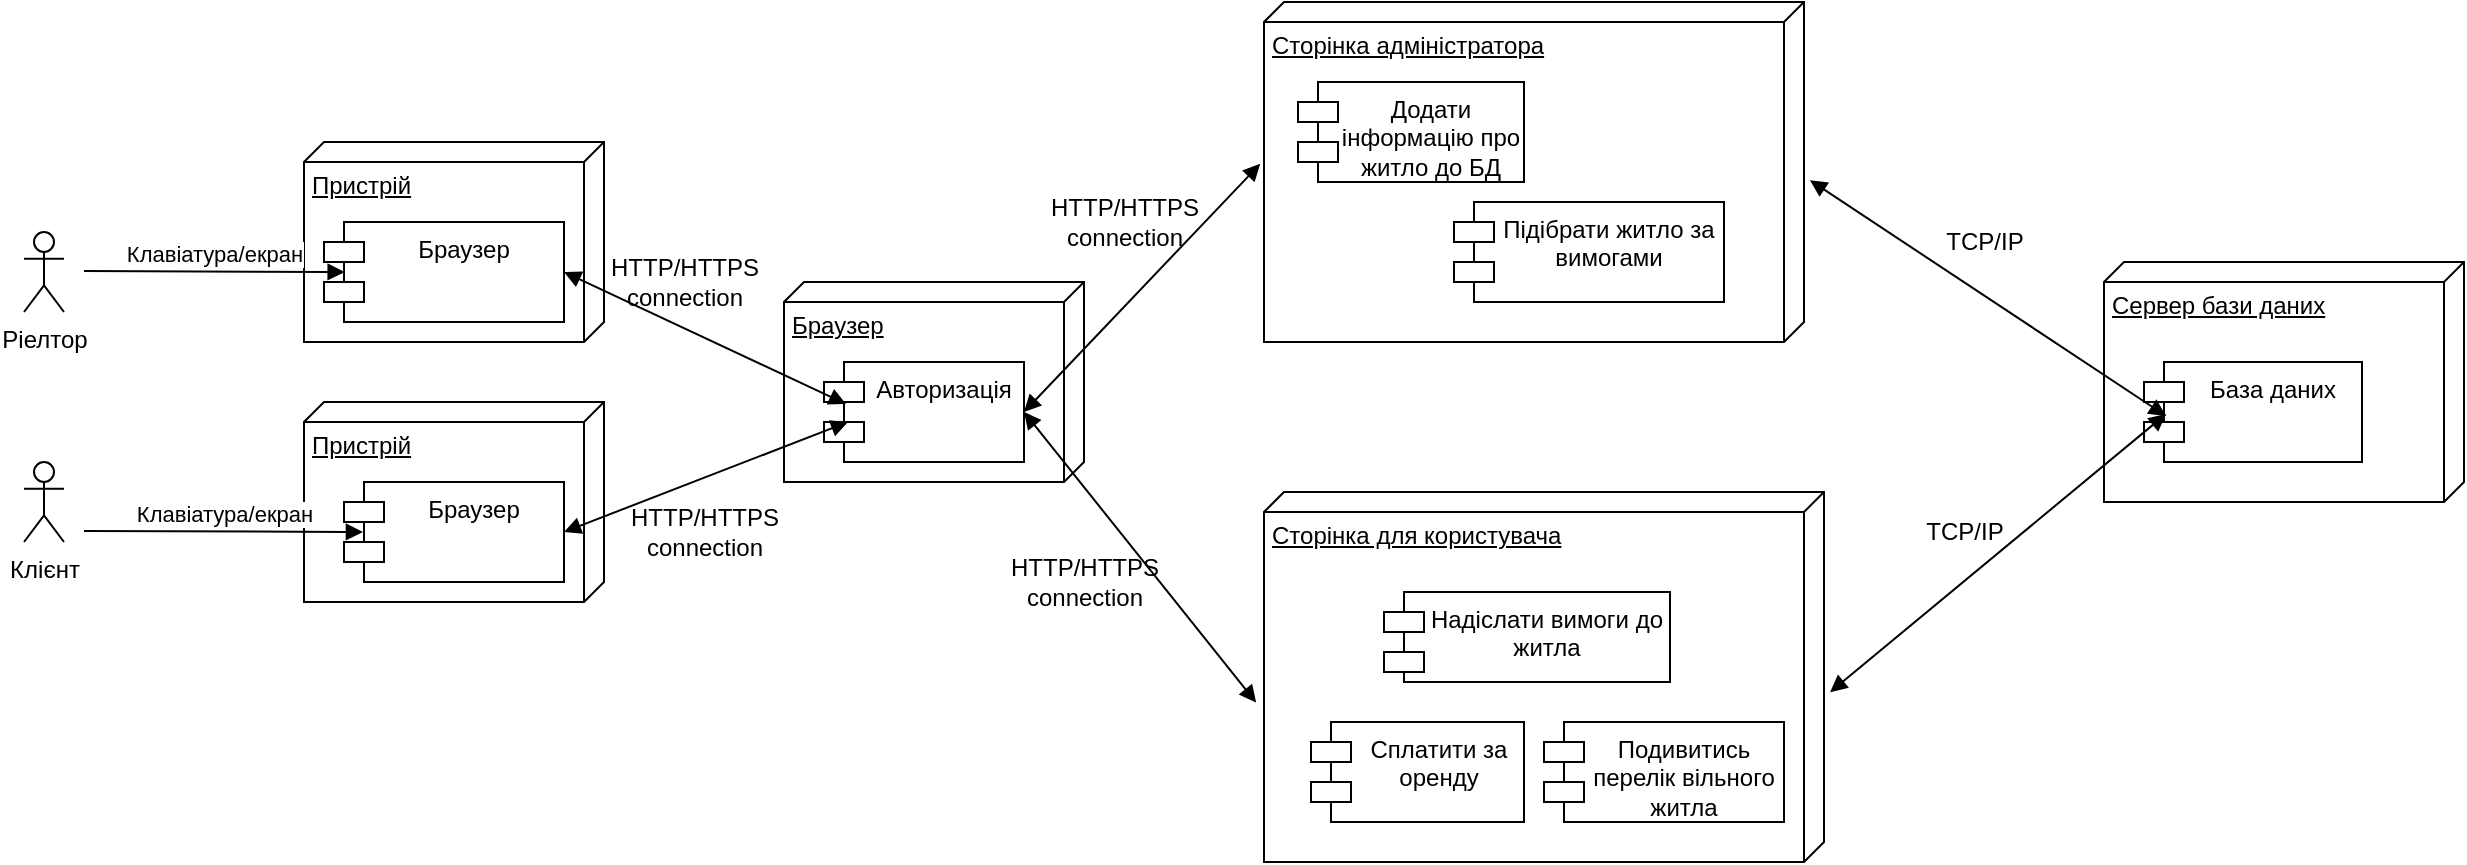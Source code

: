 <mxfile version="21.3.5" type="device">
  <diagram id="RWRZetnBqy2lrlB_OaMS" name="Страница 1">
    <mxGraphModel dx="1434" dy="2003" grid="1" gridSize="10" guides="1" tooltips="1" connect="1" arrows="1" fold="1" page="1" pageScale="1" pageWidth="827" pageHeight="1169" math="0" shadow="0">
      <root>
        <mxCell id="0" />
        <mxCell id="1" parent="0" />
        <mxCell id="jvKjf4ukHBIoRC0gIm7M-1" value="Клієнт" style="shape=umlActor;verticalLabelPosition=bottom;verticalAlign=top;html=1;" vertex="1" parent="1">
          <mxGeometry x="90" y="220" width="20" height="40" as="geometry" />
        </mxCell>
        <mxCell id="jvKjf4ukHBIoRC0gIm7M-2" value="Пристрій" style="verticalAlign=top;align=left;spacingTop=8;spacingLeft=2;spacingRight=12;shape=cube;size=10;direction=south;fontStyle=4;html=1;whiteSpace=wrap;" vertex="1" parent="1">
          <mxGeometry x="230" y="190" width="150" height="100" as="geometry" />
        </mxCell>
        <mxCell id="jvKjf4ukHBIoRC0gIm7M-3" value="Браузер" style="shape=module;align=left;spacingLeft=20;align=center;verticalAlign=top;whiteSpace=wrap;html=1;" vertex="1" parent="1">
          <mxGeometry x="250" y="230" width="110" height="50" as="geometry" />
        </mxCell>
        <mxCell id="jvKjf4ukHBIoRC0gIm7M-4" value="Клавіатура/екран" style="html=1;verticalAlign=bottom;endArrow=block;edgeStyle=elbowEdgeStyle;elbow=vertical;curved=0;rounded=0;entryX=0.086;entryY=0.5;entryDx=0;entryDy=0;entryPerimeter=0;" edge="1" parent="1" target="jvKjf4ukHBIoRC0gIm7M-3">
          <mxGeometry width="80" relative="1" as="geometry">
            <mxPoint x="120" y="254.5" as="sourcePoint" />
            <mxPoint x="200" y="254.5" as="targetPoint" />
          </mxGeometry>
        </mxCell>
        <mxCell id="jvKjf4ukHBIoRC0gIm7M-18" value="Ріелтор" style="shape=umlActor;verticalLabelPosition=bottom;verticalAlign=top;html=1;" vertex="1" parent="1">
          <mxGeometry x="90" y="105" width="20" height="40" as="geometry" />
        </mxCell>
        <mxCell id="jvKjf4ukHBIoRC0gIm7M-19" value="Пристрій" style="verticalAlign=top;align=left;spacingTop=8;spacingLeft=2;spacingRight=12;shape=cube;size=10;direction=south;fontStyle=4;html=1;whiteSpace=wrap;" vertex="1" parent="1">
          <mxGeometry x="230" y="60" width="150" height="100" as="geometry" />
        </mxCell>
        <mxCell id="jvKjf4ukHBIoRC0gIm7M-20" value="Браузер" style="shape=module;align=left;spacingLeft=20;align=center;verticalAlign=top;whiteSpace=wrap;html=1;" vertex="1" parent="1">
          <mxGeometry x="240" y="100" width="120" height="50" as="geometry" />
        </mxCell>
        <mxCell id="jvKjf4ukHBIoRC0gIm7M-21" value="Клавіатура/екран" style="html=1;verticalAlign=bottom;endArrow=block;edgeStyle=elbowEdgeStyle;elbow=vertical;curved=0;rounded=0;entryX=0.086;entryY=0.5;entryDx=0;entryDy=0;entryPerimeter=0;" edge="1" parent="1" target="jvKjf4ukHBIoRC0gIm7M-20">
          <mxGeometry width="80" relative="1" as="geometry">
            <mxPoint x="120" y="124.5" as="sourcePoint" />
            <mxPoint x="200" y="124.5" as="targetPoint" />
          </mxGeometry>
        </mxCell>
        <mxCell id="jvKjf4ukHBIoRC0gIm7M-23" value="Браузер" style="verticalAlign=top;align=left;spacingTop=8;spacingLeft=2;spacingRight=12;shape=cube;size=10;direction=south;fontStyle=4;html=1;whiteSpace=wrap;" vertex="1" parent="1">
          <mxGeometry x="470" y="130" width="150" height="100" as="geometry" />
        </mxCell>
        <mxCell id="jvKjf4ukHBIoRC0gIm7M-24" value="Авторизація" style="shape=module;align=left;spacingLeft=20;align=center;verticalAlign=top;whiteSpace=wrap;html=1;" vertex="1" parent="1">
          <mxGeometry x="490" y="170" width="100" height="50" as="geometry" />
        </mxCell>
        <mxCell id="jvKjf4ukHBIoRC0gIm7M-25" value="" style="endArrow=block;startArrow=block;endFill=1;startFill=1;html=1;rounded=0;entryX=0.11;entryY=0.42;entryDx=0;entryDy=0;entryPerimeter=0;exitX=1;exitY=0.5;exitDx=0;exitDy=0;" edge="1" parent="1" source="jvKjf4ukHBIoRC0gIm7M-20" target="jvKjf4ukHBIoRC0gIm7M-24">
          <mxGeometry width="160" relative="1" as="geometry">
            <mxPoint x="350" y="124.5" as="sourcePoint" />
            <mxPoint x="519" y="124.5" as="targetPoint" />
          </mxGeometry>
        </mxCell>
        <mxCell id="jvKjf4ukHBIoRC0gIm7M-26" value="" style="endArrow=block;startArrow=block;endFill=1;startFill=1;html=1;rounded=0;entryX=0.12;entryY=0.6;entryDx=0;entryDy=0;entryPerimeter=0;exitX=1;exitY=0.5;exitDx=0;exitDy=0;" edge="1" parent="1" source="jvKjf4ukHBIoRC0gIm7M-3" target="jvKjf4ukHBIoRC0gIm7M-24">
          <mxGeometry width="160" relative="1" as="geometry">
            <mxPoint x="400" y="240" as="sourcePoint" />
            <mxPoint x="569" y="240" as="targetPoint" />
          </mxGeometry>
        </mxCell>
        <mxCell id="jvKjf4ukHBIoRC0gIm7M-27" value="HTTP/HTTPS &lt;br&gt;connection" style="text;html=1;align=center;verticalAlign=middle;resizable=0;points=[];autosize=1;strokeColor=none;fillColor=none;" vertex="1" parent="1">
          <mxGeometry x="380" y="235" width="100" height="40" as="geometry" />
        </mxCell>
        <mxCell id="jvKjf4ukHBIoRC0gIm7M-28" value="HTTP/HTTPS &lt;br&gt;connection" style="text;html=1;align=center;verticalAlign=middle;resizable=0;points=[];autosize=1;strokeColor=none;fillColor=none;" vertex="1" parent="1">
          <mxGeometry x="370" y="110" width="100" height="40" as="geometry" />
        </mxCell>
        <mxCell id="jvKjf4ukHBIoRC0gIm7M-29" value="Сторінка для користувача" style="verticalAlign=top;align=left;spacingTop=8;spacingLeft=2;spacingRight=12;shape=cube;size=10;direction=south;fontStyle=4;html=1;whiteSpace=wrap;" vertex="1" parent="1">
          <mxGeometry x="710" y="235" width="280" height="185" as="geometry" />
        </mxCell>
        <mxCell id="jvKjf4ukHBIoRC0gIm7M-30" value="Сторінка адміністратора" style="verticalAlign=top;align=left;spacingTop=8;spacingLeft=2;spacingRight=12;shape=cube;size=10;direction=south;fontStyle=4;html=1;whiteSpace=wrap;" vertex="1" parent="1">
          <mxGeometry x="710" y="-10" width="270" height="170" as="geometry" />
        </mxCell>
        <mxCell id="jvKjf4ukHBIoRC0gIm7M-31" value="" style="endArrow=block;startArrow=block;endFill=1;startFill=1;html=1;rounded=0;entryX=0.476;entryY=1.007;entryDx=0;entryDy=0;entryPerimeter=0;exitX=1;exitY=0.5;exitDx=0;exitDy=0;" edge="1" parent="1" source="jvKjf4ukHBIoRC0gIm7M-24" target="jvKjf4ukHBIoRC0gIm7M-30">
          <mxGeometry width="160" relative="1" as="geometry">
            <mxPoint x="514" y="115" as="sourcePoint" />
            <mxPoint x="656" y="60" as="targetPoint" />
          </mxGeometry>
        </mxCell>
        <mxCell id="jvKjf4ukHBIoRC0gIm7M-32" value="" style="endArrow=block;startArrow=block;endFill=1;startFill=1;html=1;rounded=0;entryX=0.569;entryY=1.014;entryDx=0;entryDy=0;entryPerimeter=0;exitX=1;exitY=0.5;exitDx=0;exitDy=0;" edge="1" parent="1" source="jvKjf4ukHBIoRC0gIm7M-24" target="jvKjf4ukHBIoRC0gIm7M-29">
          <mxGeometry width="160" relative="1" as="geometry">
            <mxPoint x="560" y="360" as="sourcePoint" />
            <mxPoint x="702" y="305" as="targetPoint" />
          </mxGeometry>
        </mxCell>
        <mxCell id="jvKjf4ukHBIoRC0gIm7M-33" value="Додати інформацію про житло до БД" style="shape=module;align=left;spacingLeft=20;align=center;verticalAlign=top;whiteSpace=wrap;html=1;" vertex="1" parent="1">
          <mxGeometry x="727" y="30" width="113" height="50" as="geometry" />
        </mxCell>
        <mxCell id="jvKjf4ukHBIoRC0gIm7M-34" value="Підібрати житло за вимогами" style="shape=module;align=left;spacingLeft=20;align=center;verticalAlign=top;whiteSpace=wrap;html=1;" vertex="1" parent="1">
          <mxGeometry x="805" y="90" width="135" height="50" as="geometry" />
        </mxCell>
        <mxCell id="jvKjf4ukHBIoRC0gIm7M-35" value="Надіслати вимоги до житла" style="shape=module;align=left;spacingLeft=20;align=center;verticalAlign=top;whiteSpace=wrap;html=1;" vertex="1" parent="1">
          <mxGeometry x="770" y="285" width="143" height="45" as="geometry" />
        </mxCell>
        <mxCell id="jvKjf4ukHBIoRC0gIm7M-36" value="Сплатити за оренду" style="shape=module;align=left;spacingLeft=20;align=center;verticalAlign=top;whiteSpace=wrap;html=1;" vertex="1" parent="1">
          <mxGeometry x="733.5" y="350" width="106.5" height="50" as="geometry" />
        </mxCell>
        <mxCell id="jvKjf4ukHBIoRC0gIm7M-37" value="Подивитись перелік вільного житла" style="shape=module;align=left;spacingLeft=20;align=center;verticalAlign=top;whiteSpace=wrap;html=1;" vertex="1" parent="1">
          <mxGeometry x="850" y="350" width="120" height="50" as="geometry" />
        </mxCell>
        <mxCell id="jvKjf4ukHBIoRC0gIm7M-38" value="HTTP/HTTPS &lt;br&gt;connection" style="text;html=1;align=center;verticalAlign=middle;resizable=0;points=[];autosize=1;strokeColor=none;fillColor=none;" vertex="1" parent="1">
          <mxGeometry x="590" y="80" width="100" height="40" as="geometry" />
        </mxCell>
        <mxCell id="jvKjf4ukHBIoRC0gIm7M-39" value="HTTP/HTTPS &lt;br&gt;connection" style="text;html=1;align=center;verticalAlign=middle;resizable=0;points=[];autosize=1;strokeColor=none;fillColor=none;" vertex="1" parent="1">
          <mxGeometry x="570" y="260" width="100" height="40" as="geometry" />
        </mxCell>
        <mxCell id="jvKjf4ukHBIoRC0gIm7M-40" value="TCP/IP" style="text;html=1;align=center;verticalAlign=middle;resizable=0;points=[];autosize=1;strokeColor=none;fillColor=none;" vertex="1" parent="1">
          <mxGeometry x="1030" y="240" width="60" height="30" as="geometry" />
        </mxCell>
        <mxCell id="jvKjf4ukHBIoRC0gIm7M-42" value="Сервер бази даних" style="verticalAlign=top;align=left;spacingTop=8;spacingLeft=2;spacingRight=12;shape=cube;size=10;direction=south;fontStyle=4;html=1;whiteSpace=wrap;" vertex="1" parent="1">
          <mxGeometry x="1130" y="120" width="180" height="120" as="geometry" />
        </mxCell>
        <mxCell id="jvKjf4ukHBIoRC0gIm7M-44" value="База даних" style="shape=module;align=left;spacingLeft=20;align=center;verticalAlign=top;whiteSpace=wrap;html=1;" vertex="1" parent="1">
          <mxGeometry x="1150" y="170" width="109" height="50" as="geometry" />
        </mxCell>
        <mxCell id="jvKjf4ukHBIoRC0gIm7M-45" value="" style="endArrow=block;startArrow=block;endFill=1;startFill=1;html=1;rounded=0;entryX=0.101;entryY=0.52;entryDx=0;entryDy=0;entryPerimeter=0;exitX=0.541;exitY=-0.011;exitDx=0;exitDy=0;exitPerimeter=0;" edge="1" parent="1" source="jvKjf4ukHBIoRC0gIm7M-29" target="jvKjf4ukHBIoRC0gIm7M-44">
          <mxGeometry width="160" relative="1" as="geometry">
            <mxPoint x="1000" y="310" as="sourcePoint" />
            <mxPoint x="1177" y="426" as="targetPoint" />
          </mxGeometry>
        </mxCell>
        <mxCell id="jvKjf4ukHBIoRC0gIm7M-41" value="" style="endArrow=block;startArrow=block;endFill=1;startFill=1;html=1;rounded=0;entryX=0.101;entryY=0.54;entryDx=0;entryDy=0;entryPerimeter=0;exitX=0.524;exitY=-0.011;exitDx=0;exitDy=0;exitPerimeter=0;" edge="1" parent="1" source="jvKjf4ukHBIoRC0gIm7M-30" target="jvKjf4ukHBIoRC0gIm7M-44">
          <mxGeometry width="160" relative="1" as="geometry">
            <mxPoint x="805" y="210" as="sourcePoint" />
            <mxPoint x="965" y="210" as="targetPoint" />
          </mxGeometry>
        </mxCell>
        <mxCell id="jvKjf4ukHBIoRC0gIm7M-46" value="TCP/IP" style="text;html=1;align=center;verticalAlign=middle;resizable=0;points=[];autosize=1;strokeColor=none;fillColor=none;" vertex="1" parent="1">
          <mxGeometry x="1040" y="95" width="60" height="30" as="geometry" />
        </mxCell>
      </root>
    </mxGraphModel>
  </diagram>
</mxfile>
